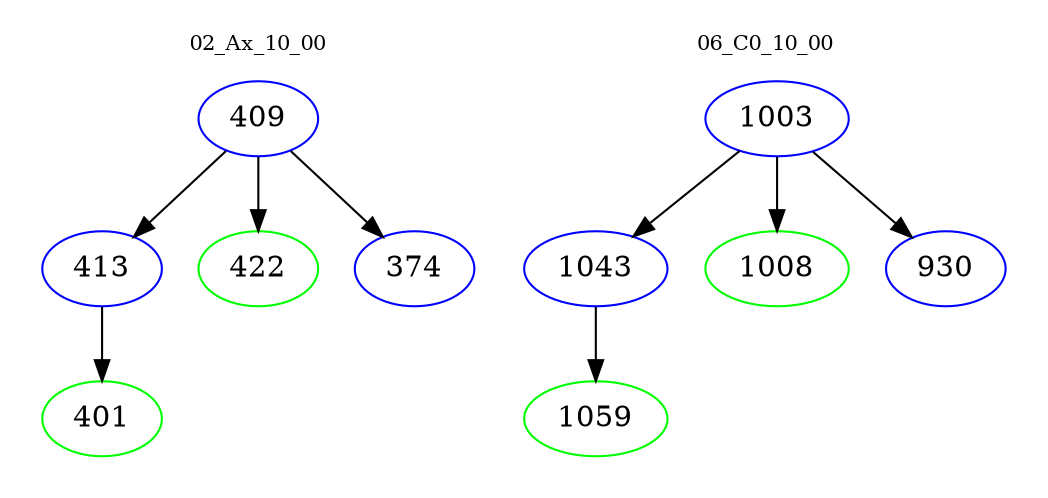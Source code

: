 digraph{
subgraph cluster_0 {
color = white
label = "02_Ax_10_00";
fontsize=10;
T0_409 [label="409", color="blue"]
T0_409 -> T0_413 [color="black"]
T0_413 [label="413", color="blue"]
T0_413 -> T0_401 [color="black"]
T0_401 [label="401", color="green"]
T0_409 -> T0_422 [color="black"]
T0_422 [label="422", color="green"]
T0_409 -> T0_374 [color="black"]
T0_374 [label="374", color="blue"]
}
subgraph cluster_1 {
color = white
label = "06_C0_10_00";
fontsize=10;
T1_1003 [label="1003", color="blue"]
T1_1003 -> T1_1043 [color="black"]
T1_1043 [label="1043", color="blue"]
T1_1043 -> T1_1059 [color="black"]
T1_1059 [label="1059", color="green"]
T1_1003 -> T1_1008 [color="black"]
T1_1008 [label="1008", color="green"]
T1_1003 -> T1_930 [color="black"]
T1_930 [label="930", color="blue"]
}
}
